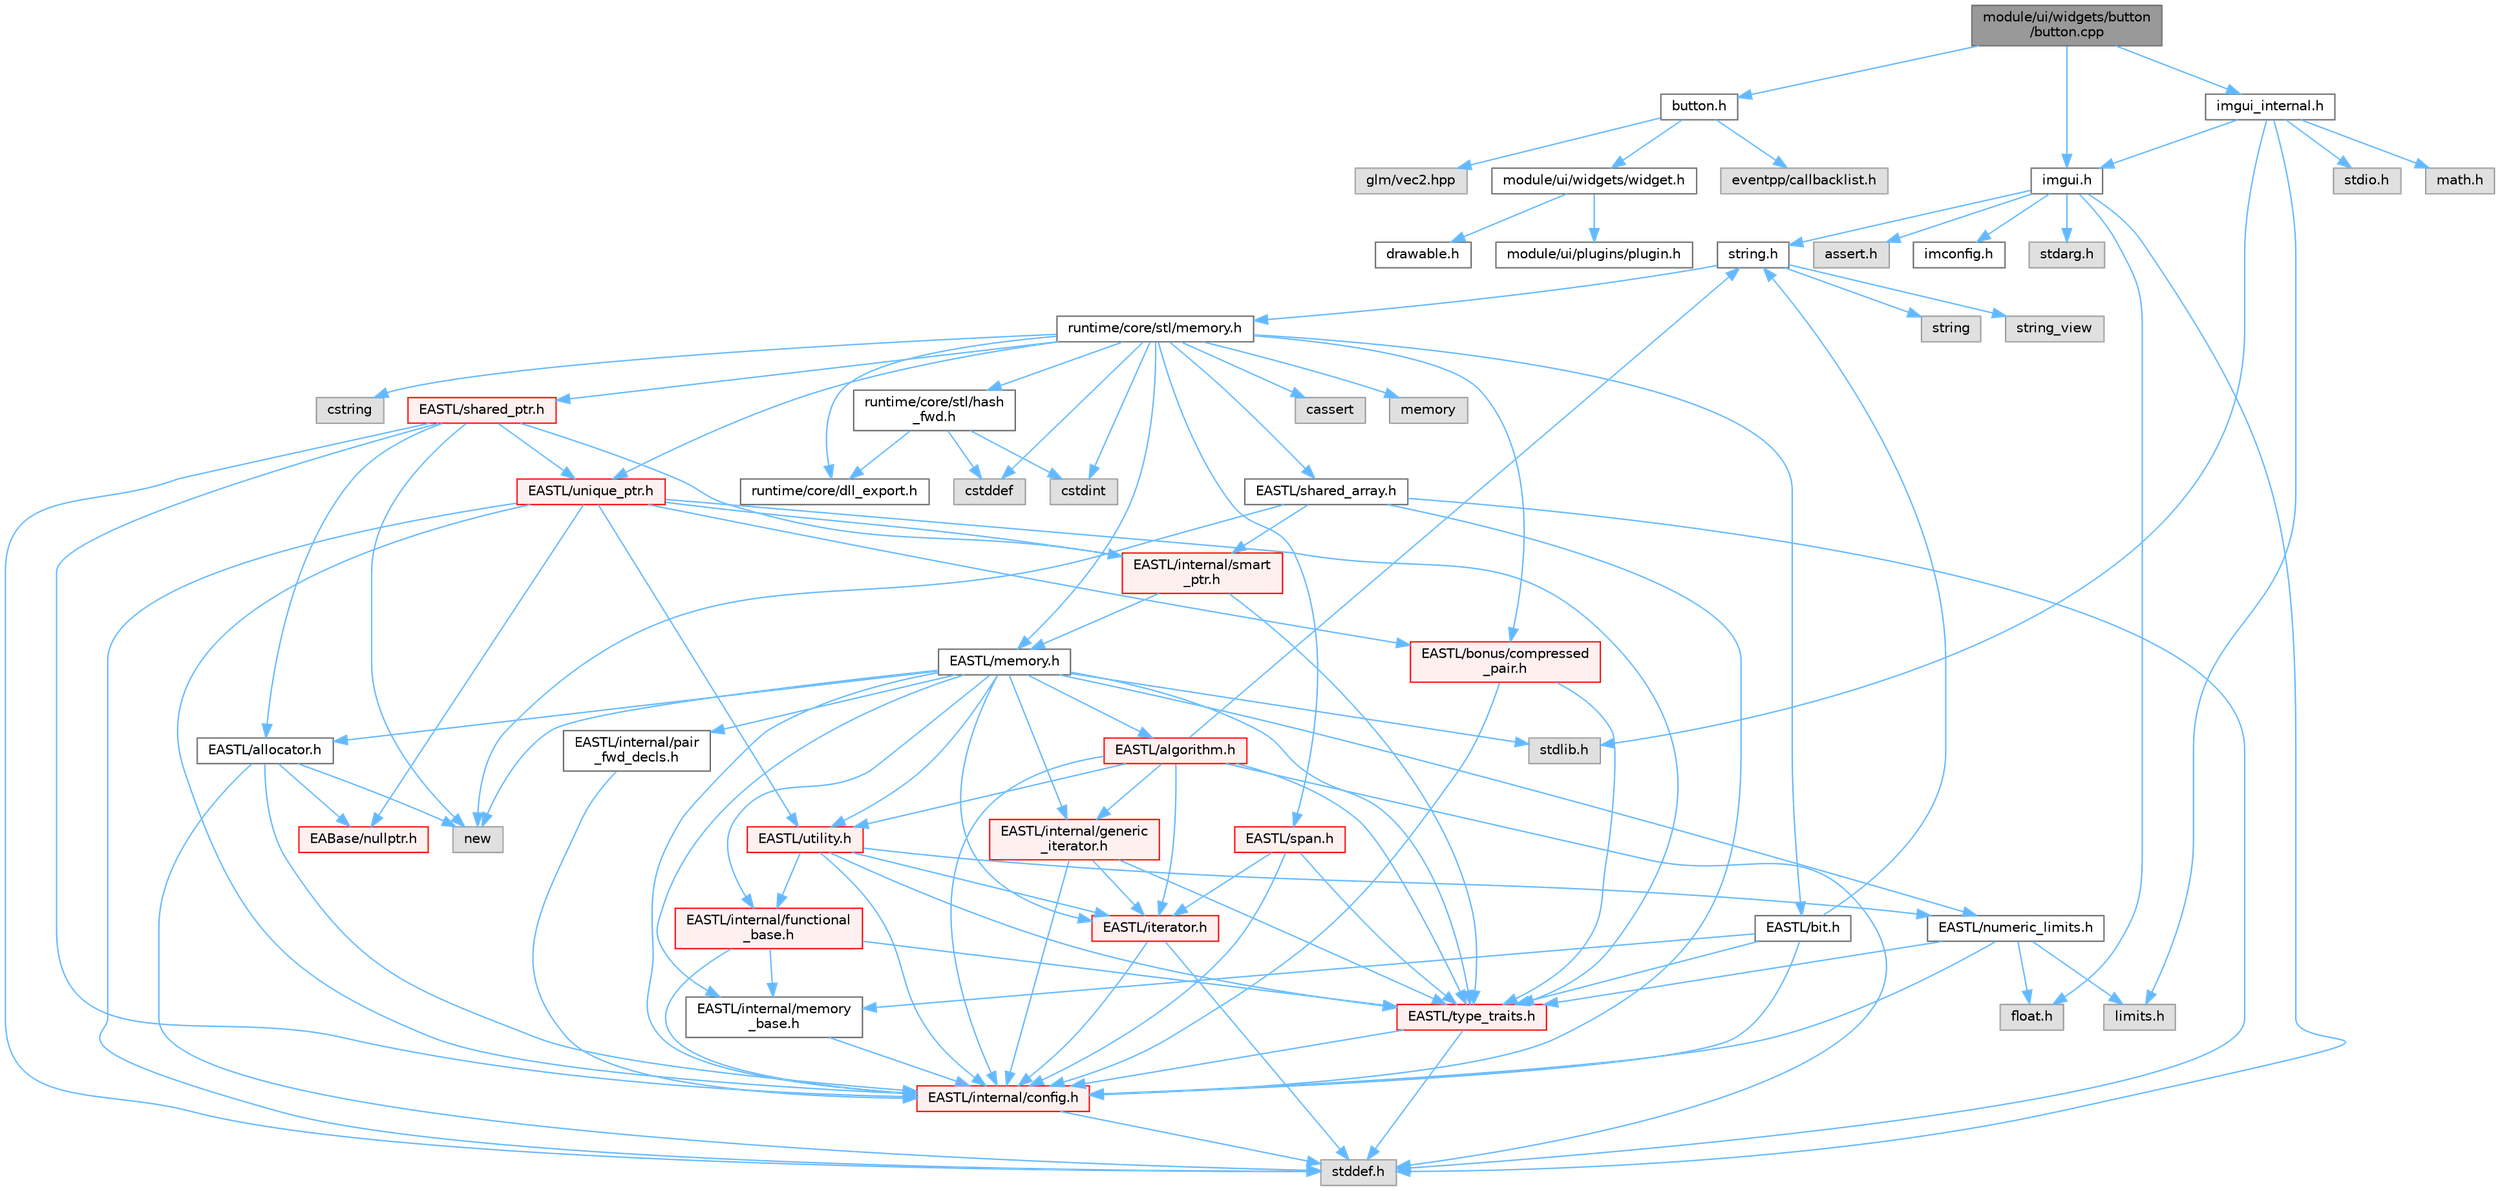 digraph "module/ui/widgets/button/button.cpp"
{
 // LATEX_PDF_SIZE
  bgcolor="transparent";
  edge [fontname=Helvetica,fontsize=10,labelfontname=Helvetica,labelfontsize=10];
  node [fontname=Helvetica,fontsize=10,shape=box,height=0.2,width=0.4];
  Node1 [id="Node000001",label="module/ui/widgets/button\l/button.cpp",height=0.2,width=0.4,color="gray40", fillcolor="grey60", style="filled", fontcolor="black",tooltip=" "];
  Node1 -> Node2 [id="edge114_Node000001_Node000002",color="steelblue1",style="solid",tooltip=" "];
  Node2 [id="Node000002",label="button.h",height=0.2,width=0.4,color="grey40", fillcolor="white", style="filled",URL="$button_8h.html",tooltip=" "];
  Node2 -> Node3 [id="edge115_Node000002_Node000003",color="steelblue1",style="solid",tooltip=" "];
  Node3 [id="Node000003",label="module/ui/widgets/widget.h",height=0.2,width=0.4,color="grey40", fillcolor="white", style="filled",URL="$widget_8h.html",tooltip=" "];
  Node3 -> Node4 [id="edge116_Node000003_Node000004",color="steelblue1",style="solid",tooltip=" "];
  Node4 [id="Node000004",label="drawable.h",height=0.2,width=0.4,color="grey40", fillcolor="white", style="filled",URL="$drawable_8h.html",tooltip=" "];
  Node3 -> Node5 [id="edge117_Node000003_Node000005",color="steelblue1",style="solid",tooltip=" "];
  Node5 [id="Node000005",label="module/ui/plugins/plugin.h",height=0.2,width=0.4,color="grey40", fillcolor="white", style="filled",URL="$plugin_8h.html",tooltip=" "];
  Node2 -> Node6 [id="edge118_Node000002_Node000006",color="steelblue1",style="solid",tooltip=" "];
  Node6 [id="Node000006",label="eventpp/callbacklist.h",height=0.2,width=0.4,color="grey60", fillcolor="#E0E0E0", style="filled",tooltip=" "];
  Node2 -> Node7 [id="edge119_Node000002_Node000007",color="steelblue1",style="solid",tooltip=" "];
  Node7 [id="Node000007",label="glm/vec2.hpp",height=0.2,width=0.4,color="grey60", fillcolor="#E0E0E0", style="filled",tooltip=" "];
  Node1 -> Node8 [id="edge120_Node000001_Node000008",color="steelblue1",style="solid",tooltip=" "];
  Node8 [id="Node000008",label="imgui.h",height=0.2,width=0.4,color="grey40", fillcolor="white", style="filled",URL="$imgui_8h.html",tooltip=" "];
  Node8 -> Node9 [id="edge121_Node000008_Node000009",color="steelblue1",style="solid",tooltip=" "];
  Node9 [id="Node000009",label="imconfig.h",height=0.2,width=0.4,color="grey40", fillcolor="white", style="filled",URL="$imconfig_8h.html",tooltip=" "];
  Node8 -> Node10 [id="edge122_Node000008_Node000010",color="steelblue1",style="solid",tooltip=" "];
  Node10 [id="Node000010",label="float.h",height=0.2,width=0.4,color="grey60", fillcolor="#E0E0E0", style="filled",tooltip=" "];
  Node8 -> Node11 [id="edge123_Node000008_Node000011",color="steelblue1",style="solid",tooltip=" "];
  Node11 [id="Node000011",label="stdarg.h",height=0.2,width=0.4,color="grey60", fillcolor="#E0E0E0", style="filled",tooltip=" "];
  Node8 -> Node12 [id="edge124_Node000008_Node000012",color="steelblue1",style="solid",tooltip=" "];
  Node12 [id="Node000012",label="stddef.h",height=0.2,width=0.4,color="grey60", fillcolor="#E0E0E0", style="filled",tooltip=" "];
  Node8 -> Node13 [id="edge125_Node000008_Node000013",color="steelblue1",style="solid",tooltip=" "];
  Node13 [id="Node000013",label="string.h",height=0.2,width=0.4,color="grey40", fillcolor="white", style="filled",URL="$string_8h.html",tooltip=" "];
  Node13 -> Node14 [id="edge126_Node000013_Node000014",color="steelblue1",style="solid",tooltip=" "];
  Node14 [id="Node000014",label="string",height=0.2,width=0.4,color="grey60", fillcolor="#E0E0E0", style="filled",tooltip=" "];
  Node13 -> Node15 [id="edge127_Node000013_Node000015",color="steelblue1",style="solid",tooltip=" "];
  Node15 [id="Node000015",label="string_view",height=0.2,width=0.4,color="grey60", fillcolor="#E0E0E0", style="filled",tooltip=" "];
  Node13 -> Node16 [id="edge128_Node000013_Node000016",color="steelblue1",style="solid",tooltip=" "];
  Node16 [id="Node000016",label="runtime/core/stl/memory.h",height=0.2,width=0.4,color="grey40", fillcolor="white", style="filled",URL="$runtime_2core_2stl_2memory_8h.html",tooltip=" "];
  Node16 -> Node17 [id="edge129_Node000016_Node000017",color="steelblue1",style="solid",tooltip=" "];
  Node17 [id="Node000017",label="cstddef",height=0.2,width=0.4,color="grey60", fillcolor="#E0E0E0", style="filled",tooltip=" "];
  Node16 -> Node18 [id="edge130_Node000016_Node000018",color="steelblue1",style="solid",tooltip=" "];
  Node18 [id="Node000018",label="cstdint",height=0.2,width=0.4,color="grey60", fillcolor="#E0E0E0", style="filled",tooltip=" "];
  Node16 -> Node19 [id="edge131_Node000016_Node000019",color="steelblue1",style="solid",tooltip=" "];
  Node19 [id="Node000019",label="cassert",height=0.2,width=0.4,color="grey60", fillcolor="#E0E0E0", style="filled",tooltip=" "];
  Node16 -> Node20 [id="edge132_Node000016_Node000020",color="steelblue1",style="solid",tooltip=" "];
  Node20 [id="Node000020",label="memory",height=0.2,width=0.4,color="grey60", fillcolor="#E0E0E0", style="filled",tooltip=" "];
  Node16 -> Node21 [id="edge133_Node000016_Node000021",color="steelblue1",style="solid",tooltip=" "];
  Node21 [id="Node000021",label="cstring",height=0.2,width=0.4,color="grey60", fillcolor="#E0E0E0", style="filled",tooltip=" "];
  Node16 -> Node22 [id="edge134_Node000016_Node000022",color="steelblue1",style="solid",tooltip=" "];
  Node22 [id="Node000022",label="EASTL/bit.h",height=0.2,width=0.4,color="grey40", fillcolor="white", style="filled",URL="$bit_8h.html",tooltip=" "];
  Node22 -> Node23 [id="edge135_Node000022_Node000023",color="steelblue1",style="solid",tooltip=" "];
  Node23 [id="Node000023",label="EASTL/internal/config.h",height=0.2,width=0.4,color="red", fillcolor="#FFF0F0", style="filled",URL="$runtime_2_e_a_s_t_l_2include_2_e_a_s_t_l_2internal_2config_8h.html",tooltip=" "];
  Node23 -> Node12 [id="edge136_Node000023_Node000012",color="steelblue1",style="solid",tooltip=" "];
  Node22 -> Node31 [id="edge137_Node000022_Node000031",color="steelblue1",style="solid",tooltip=" "];
  Node31 [id="Node000031",label="EASTL/internal/memory\l_base.h",height=0.2,width=0.4,color="grey40", fillcolor="white", style="filled",URL="$memory__base_8h.html",tooltip=" "];
  Node31 -> Node23 [id="edge138_Node000031_Node000023",color="steelblue1",style="solid",tooltip=" "];
  Node22 -> Node32 [id="edge139_Node000022_Node000032",color="steelblue1",style="solid",tooltip=" "];
  Node32 [id="Node000032",label="EASTL/type_traits.h",height=0.2,width=0.4,color="red", fillcolor="#FFF0F0", style="filled",URL="$_e_a_s_t_l_2include_2_e_a_s_t_l_2type__traits_8h.html",tooltip=" "];
  Node32 -> Node23 [id="edge140_Node000032_Node000023",color="steelblue1",style="solid",tooltip=" "];
  Node32 -> Node12 [id="edge141_Node000032_Node000012",color="steelblue1",style="solid",tooltip=" "];
  Node22 -> Node13 [id="edge142_Node000022_Node000013",color="steelblue1",style="solid",tooltip=" "];
  Node16 -> Node42 [id="edge143_Node000016_Node000042",color="steelblue1",style="solid",tooltip=" "];
  Node42 [id="Node000042",label="EASTL/memory.h",height=0.2,width=0.4,color="grey40", fillcolor="white", style="filled",URL="$runtime_2_e_a_s_t_l_2include_2_e_a_s_t_l_2memory_8h.html",tooltip=" "];
  Node42 -> Node23 [id="edge144_Node000042_Node000023",color="steelblue1",style="solid",tooltip=" "];
  Node42 -> Node31 [id="edge145_Node000042_Node000031",color="steelblue1",style="solid",tooltip=" "];
  Node42 -> Node43 [id="edge146_Node000042_Node000043",color="steelblue1",style="solid",tooltip=" "];
  Node43 [id="Node000043",label="EASTL/internal/generic\l_iterator.h",height=0.2,width=0.4,color="red", fillcolor="#FFF0F0", style="filled",URL="$generic__iterator_8h.html",tooltip=" "];
  Node43 -> Node23 [id="edge147_Node000043_Node000023",color="steelblue1",style="solid",tooltip=" "];
  Node43 -> Node44 [id="edge148_Node000043_Node000044",color="steelblue1",style="solid",tooltip=" "];
  Node44 [id="Node000044",label="EASTL/iterator.h",height=0.2,width=0.4,color="red", fillcolor="#FFF0F0", style="filled",URL="$_e_a_s_t_l_2include_2_e_a_s_t_l_2iterator_8h.html",tooltip=" "];
  Node44 -> Node23 [id="edge149_Node000044_Node000023",color="steelblue1",style="solid",tooltip=" "];
  Node44 -> Node12 [id="edge150_Node000044_Node000012",color="steelblue1",style="solid",tooltip=" "];
  Node43 -> Node32 [id="edge151_Node000043_Node000032",color="steelblue1",style="solid",tooltip=" "];
  Node42 -> Node47 [id="edge152_Node000042_Node000047",color="steelblue1",style="solid",tooltip=" "];
  Node47 [id="Node000047",label="EASTL/internal/pair\l_fwd_decls.h",height=0.2,width=0.4,color="grey40", fillcolor="white", style="filled",URL="$pair__fwd__decls_8h.html",tooltip=" "];
  Node47 -> Node23 [id="edge153_Node000047_Node000023",color="steelblue1",style="solid",tooltip=" "];
  Node42 -> Node48 [id="edge154_Node000042_Node000048",color="steelblue1",style="solid",tooltip=" "];
  Node48 [id="Node000048",label="EASTL/internal/functional\l_base.h",height=0.2,width=0.4,color="red", fillcolor="#FFF0F0", style="filled",URL="$functional__base_8h.html",tooltip=" "];
  Node48 -> Node23 [id="edge155_Node000048_Node000023",color="steelblue1",style="solid",tooltip=" "];
  Node48 -> Node31 [id="edge156_Node000048_Node000031",color="steelblue1",style="solid",tooltip=" "];
  Node48 -> Node32 [id="edge157_Node000048_Node000032",color="steelblue1",style="solid",tooltip=" "];
  Node42 -> Node49 [id="edge158_Node000042_Node000049",color="steelblue1",style="solid",tooltip=" "];
  Node49 [id="Node000049",label="EASTL/algorithm.h",height=0.2,width=0.4,color="red", fillcolor="#FFF0F0", style="filled",URL="$_e_a_s_t_l_2include_2_e_a_s_t_l_2algorithm_8h.html",tooltip=" "];
  Node49 -> Node23 [id="edge159_Node000049_Node000023",color="steelblue1",style="solid",tooltip=" "];
  Node49 -> Node32 [id="edge160_Node000049_Node000032",color="steelblue1",style="solid",tooltip=" "];
  Node49 -> Node44 [id="edge161_Node000049_Node000044",color="steelblue1",style="solid",tooltip=" "];
  Node49 -> Node59 [id="edge162_Node000049_Node000059",color="steelblue1",style="solid",tooltip=" "];
  Node59 [id="Node000059",label="EASTL/utility.h",height=0.2,width=0.4,color="red", fillcolor="#FFF0F0", style="filled",URL="$runtime_2_e_a_s_t_l_2include_2_e_a_s_t_l_2utility_8h.html",tooltip=" "];
  Node59 -> Node23 [id="edge163_Node000059_Node000023",color="steelblue1",style="solid",tooltip=" "];
  Node59 -> Node32 [id="edge164_Node000059_Node000032",color="steelblue1",style="solid",tooltip=" "];
  Node59 -> Node44 [id="edge165_Node000059_Node000044",color="steelblue1",style="solid",tooltip=" "];
  Node59 -> Node60 [id="edge166_Node000059_Node000060",color="steelblue1",style="solid",tooltip=" "];
  Node60 [id="Node000060",label="EASTL/numeric_limits.h",height=0.2,width=0.4,color="grey40", fillcolor="white", style="filled",URL="$numeric__limits_8h.html",tooltip=" "];
  Node60 -> Node23 [id="edge167_Node000060_Node000023",color="steelblue1",style="solid",tooltip=" "];
  Node60 -> Node32 [id="edge168_Node000060_Node000032",color="steelblue1",style="solid",tooltip=" "];
  Node60 -> Node36 [id="edge169_Node000060_Node000036",color="steelblue1",style="solid",tooltip=" "];
  Node36 [id="Node000036",label="limits.h",height=0.2,width=0.4,color="grey60", fillcolor="#E0E0E0", style="filled",tooltip=" "];
  Node60 -> Node10 [id="edge170_Node000060_Node000010",color="steelblue1",style="solid",tooltip=" "];
  Node59 -> Node48 [id="edge171_Node000059_Node000048",color="steelblue1",style="solid",tooltip=" "];
  Node49 -> Node43 [id="edge172_Node000049_Node000043",color="steelblue1",style="solid",tooltip=" "];
  Node49 -> Node12 [id="edge173_Node000049_Node000012",color="steelblue1",style="solid",tooltip=" "];
  Node49 -> Node13 [id="edge174_Node000049_Node000013",color="steelblue1",style="solid",tooltip=" "];
  Node42 -> Node32 [id="edge175_Node000042_Node000032",color="steelblue1",style="solid",tooltip=" "];
  Node42 -> Node56 [id="edge176_Node000042_Node000056",color="steelblue1",style="solid",tooltip=" "];
  Node56 [id="Node000056",label="EASTL/allocator.h",height=0.2,width=0.4,color="grey40", fillcolor="white", style="filled",URL="$runtime_2_e_a_s_t_l_2include_2_e_a_s_t_l_2allocator_8h.html",tooltip=" "];
  Node56 -> Node23 [id="edge177_Node000056_Node000023",color="steelblue1",style="solid",tooltip=" "];
  Node56 -> Node34 [id="edge178_Node000056_Node000034",color="steelblue1",style="solid",tooltip=" "];
  Node34 [id="Node000034",label="EABase/nullptr.h",height=0.2,width=0.4,color="red", fillcolor="#FFF0F0", style="filled",URL="$nullptr_8h.html",tooltip=" "];
  Node56 -> Node12 [id="edge179_Node000056_Node000012",color="steelblue1",style="solid",tooltip=" "];
  Node56 -> Node57 [id="edge180_Node000056_Node000057",color="steelblue1",style="solid",tooltip=" "];
  Node57 [id="Node000057",label="new",height=0.2,width=0.4,color="grey60", fillcolor="#E0E0E0", style="filled",tooltip=" "];
  Node42 -> Node44 [id="edge181_Node000042_Node000044",color="steelblue1",style="solid",tooltip=" "];
  Node42 -> Node59 [id="edge182_Node000042_Node000059",color="steelblue1",style="solid",tooltip=" "];
  Node42 -> Node60 [id="edge183_Node000042_Node000060",color="steelblue1",style="solid",tooltip=" "];
  Node42 -> Node68 [id="edge184_Node000042_Node000068",color="steelblue1",style="solid",tooltip=" "];
  Node68 [id="Node000068",label="stdlib.h",height=0.2,width=0.4,color="grey60", fillcolor="#E0E0E0", style="filled",tooltip=" "];
  Node42 -> Node57 [id="edge185_Node000042_Node000057",color="steelblue1",style="solid",tooltip=" "];
  Node16 -> Node69 [id="edge186_Node000016_Node000069",color="steelblue1",style="solid",tooltip=" "];
  Node69 [id="Node000069",label="EASTL/shared_array.h",height=0.2,width=0.4,color="grey40", fillcolor="white", style="filled",URL="$shared__array_8h.html",tooltip=" "];
  Node69 -> Node23 [id="edge187_Node000069_Node000023",color="steelblue1",style="solid",tooltip=" "];
  Node69 -> Node70 [id="edge188_Node000069_Node000070",color="steelblue1",style="solid",tooltip=" "];
  Node70 [id="Node000070",label="EASTL/internal/smart\l_ptr.h",height=0.2,width=0.4,color="red", fillcolor="#FFF0F0", style="filled",URL="$smart__ptr_8h.html",tooltip=" "];
  Node70 -> Node42 [id="edge189_Node000070_Node000042",color="steelblue1",style="solid",tooltip=" "];
  Node70 -> Node32 [id="edge190_Node000070_Node000032",color="steelblue1",style="solid",tooltip=" "];
  Node69 -> Node57 [id="edge191_Node000069_Node000057",color="steelblue1",style="solid",tooltip=" "];
  Node69 -> Node12 [id="edge192_Node000069_Node000012",color="steelblue1",style="solid",tooltip=" "];
  Node16 -> Node72 [id="edge193_Node000016_Node000072",color="steelblue1",style="solid",tooltip=" "];
  Node72 [id="Node000072",label="EASTL/unique_ptr.h",height=0.2,width=0.4,color="red", fillcolor="#FFF0F0", style="filled",URL="$unique__ptr_8h.html",tooltip=" "];
  Node72 -> Node34 [id="edge194_Node000072_Node000034",color="steelblue1",style="solid",tooltip=" "];
  Node72 -> Node73 [id="edge195_Node000072_Node000073",color="steelblue1",style="solid",tooltip=" "];
  Node73 [id="Node000073",label="EASTL/bonus/compressed\l_pair.h",height=0.2,width=0.4,color="red", fillcolor="#FFF0F0", style="filled",URL="$compressed__pair_8h.html",tooltip=" "];
  Node73 -> Node23 [id="edge196_Node000073_Node000023",color="steelblue1",style="solid",tooltip=" "];
  Node73 -> Node32 [id="edge197_Node000073_Node000032",color="steelblue1",style="solid",tooltip=" "];
  Node72 -> Node23 [id="edge198_Node000072_Node000023",color="steelblue1",style="solid",tooltip=" "];
  Node72 -> Node70 [id="edge199_Node000072_Node000070",color="steelblue1",style="solid",tooltip=" "];
  Node72 -> Node32 [id="edge200_Node000072_Node000032",color="steelblue1",style="solid",tooltip=" "];
  Node72 -> Node59 [id="edge201_Node000072_Node000059",color="steelblue1",style="solid",tooltip=" "];
  Node72 -> Node12 [id="edge202_Node000072_Node000012",color="steelblue1",style="solid",tooltip=" "];
  Node16 -> Node75 [id="edge203_Node000016_Node000075",color="steelblue1",style="solid",tooltip=" "];
  Node75 [id="Node000075",label="EASTL/shared_ptr.h",height=0.2,width=0.4,color="red", fillcolor="#FFF0F0", style="filled",URL="$shared__ptr_8h.html",tooltip=" "];
  Node75 -> Node23 [id="edge204_Node000075_Node000023",color="steelblue1",style="solid",tooltip=" "];
  Node75 -> Node70 [id="edge205_Node000075_Node000070",color="steelblue1",style="solid",tooltip=" "];
  Node75 -> Node72 [id="edge206_Node000075_Node000072",color="steelblue1",style="solid",tooltip=" "];
  Node75 -> Node56 [id="edge207_Node000075_Node000056",color="steelblue1",style="solid",tooltip=" "];
  Node75 -> Node57 [id="edge208_Node000075_Node000057",color="steelblue1",style="solid",tooltip=" "];
  Node75 -> Node12 [id="edge209_Node000075_Node000012",color="steelblue1",style="solid",tooltip=" "];
  Node16 -> Node155 [id="edge210_Node000016_Node000155",color="steelblue1",style="solid",tooltip=" "];
  Node155 [id="Node000155",label="EASTL/span.h",height=0.2,width=0.4,color="red", fillcolor="#FFF0F0", style="filled",URL="$span_8h.html",tooltip=" "];
  Node155 -> Node23 [id="edge211_Node000155_Node000023",color="steelblue1",style="solid",tooltip=" "];
  Node155 -> Node32 [id="edge212_Node000155_Node000032",color="steelblue1",style="solid",tooltip=" "];
  Node155 -> Node44 [id="edge213_Node000155_Node000044",color="steelblue1",style="solid",tooltip=" "];
  Node16 -> Node73 [id="edge214_Node000016_Node000073",color="steelblue1",style="solid",tooltip=" "];
  Node16 -> Node158 [id="edge215_Node000016_Node000158",color="steelblue1",style="solid",tooltip=" "];
  Node158 [id="Node000158",label="runtime/core/dll_export.h",height=0.2,width=0.4,color="grey40", fillcolor="white", style="filled",URL="$dll__export_8h.html",tooltip=" "];
  Node16 -> Node159 [id="edge216_Node000016_Node000159",color="steelblue1",style="solid",tooltip=" "];
  Node159 [id="Node000159",label="runtime/core/stl/hash\l_fwd.h",height=0.2,width=0.4,color="grey40", fillcolor="white", style="filled",URL="$hash__fwd_8h.html",tooltip=" "];
  Node159 -> Node17 [id="edge217_Node000159_Node000017",color="steelblue1",style="solid",tooltip=" "];
  Node159 -> Node18 [id="edge218_Node000159_Node000018",color="steelblue1",style="solid",tooltip=" "];
  Node159 -> Node158 [id="edge219_Node000159_Node000158",color="steelblue1",style="solid",tooltip=" "];
  Node8 -> Node160 [id="edge220_Node000008_Node000160",color="steelblue1",style="solid",tooltip=" "];
  Node160 [id="Node000160",label="assert.h",height=0.2,width=0.4,color="grey60", fillcolor="#E0E0E0", style="filled",tooltip=" "];
  Node1 -> Node161 [id="edge221_Node000001_Node000161",color="steelblue1",style="solid",tooltip=" "];
  Node161 [id="Node000161",label="imgui_internal.h",height=0.2,width=0.4,color="grey40", fillcolor="white", style="filled",URL="$imgui__internal_8h.html",tooltip=" "];
  Node161 -> Node8 [id="edge222_Node000161_Node000008",color="steelblue1",style="solid",tooltip=" "];
  Node161 -> Node162 [id="edge223_Node000161_Node000162",color="steelblue1",style="solid",tooltip=" "];
  Node162 [id="Node000162",label="stdio.h",height=0.2,width=0.4,color="grey60", fillcolor="#E0E0E0", style="filled",tooltip=" "];
  Node161 -> Node68 [id="edge224_Node000161_Node000068",color="steelblue1",style="solid",tooltip=" "];
  Node161 -> Node163 [id="edge225_Node000161_Node000163",color="steelblue1",style="solid",tooltip=" "];
  Node163 [id="Node000163",label="math.h",height=0.2,width=0.4,color="grey60", fillcolor="#E0E0E0", style="filled",tooltip=" "];
  Node161 -> Node36 [id="edge226_Node000161_Node000036",color="steelblue1",style="solid",tooltip=" "];
}
